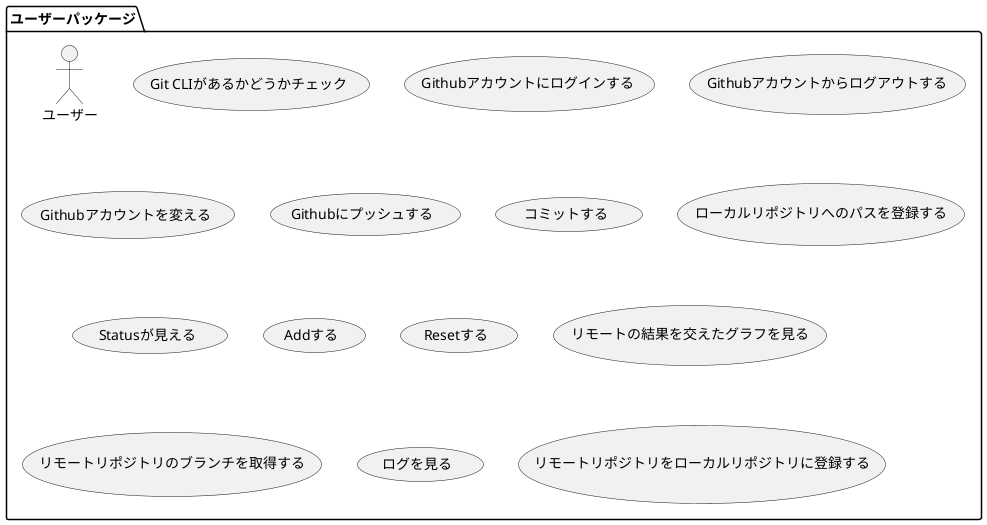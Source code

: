 @startuml ユースケースパッケージ

package ユーザーパッケージ {
:ユーザー:
(Git CLIがあるかどうかチェック)
(Githubアカウントにログインする)
(Githubアカウントからログアウトする)
(Githubアカウントを変える)
(Githubにプッシュする)
(コミットする)
(ローカルリポジトリへのパスを登録する)
(Statusが見える)
(Addする)
(Resetする)
(リモートの結果を交えたグラフを見る)
(リモートリポジトリのブランチを取得する)
(ログを見る)
(リモートリポジトリをローカルリポジトリに登録する)
}

@enduml
